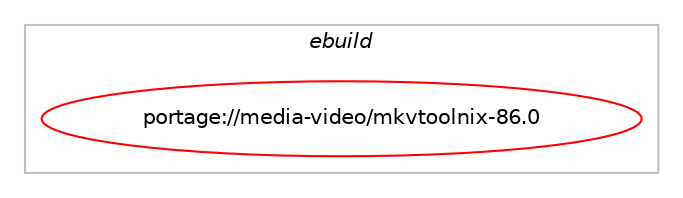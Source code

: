 digraph prolog {

# *************
# Graph options
# *************

newrank=true;
concentrate=true;
compound=true;
graph [rankdir=LR,fontname=Helvetica,fontsize=10,ranksep=1.5];#, ranksep=2.5, nodesep=0.2];
edge  [arrowhead=vee];
node  [fontname=Helvetica,fontsize=10];

# **********
# The ebuild
# **********

subgraph cluster_leftcol {
color=gray;
label=<<i>ebuild</i>>;
id [label="portage://media-video/mkvtoolnix-86.0", color=red, width=4, href="../media-video/mkvtoolnix-86.0.svg"];
}

# ****************
# The dependencies
# ****************

subgraph cluster_midcol {
color=gray;
label=<<i>dependencies</i>>;
subgraph cluster_compile {
fillcolor="#eeeeee";
style=filled;
label=<<i>compile</i>>;
# *** BEGIN UNKNOWN DEPENDENCY TYPE (TODO) ***
# id -> equal(use_conditional_group(positive,dvd,portage://media-video/mkvtoolnix-86.0,[package_dependency(portage://media-video/mkvtoolnix-86.0,install,no,media-libs,libdvdread,none,[,,],any_same_slot,[])]))
# *** END UNKNOWN DEPENDENCY TYPE (TODO) ***

# *** BEGIN UNKNOWN DEPENDENCY TYPE (TODO) ***
# id -> equal(use_conditional_group(positive,gui,portage://media-video/mkvtoolnix-86.0,[package_dependency(portage://media-video/mkvtoolnix-86.0,install,no,app-text,cmark,none,[,,],[slot(0),equal],[]),package_dependency(portage://media-video/mkvtoolnix-86.0,install,no,dev-qt,qtbase,greaterequal,[6.2,,,6.2],[slot(6)],[use(enable(concurrent),none),use(enable(gui),none),use(enable(network),none),use(enable(widgets),none)]),package_dependency(portage://media-video/mkvtoolnix-86.0,install,no,dev-qt,qtmultimedia,greaterequal,[6.2,,,6.2],[slot(6)],[]),package_dependency(portage://media-video/mkvtoolnix-86.0,install,no,dev-qt,qtsvg,greaterequal,[6.2,,,6.2],[slot(6)],[]),package_dependency(portage://media-video/mkvtoolnix-86.0,install,no,media-libs,libglvnd,none,[,,],[],[])]))
# *** END UNKNOWN DEPENDENCY TYPE (TODO) ***

# *** BEGIN UNKNOWN DEPENDENCY TYPE (TODO) ***
# id -> equal(use_conditional_group(positive,test,portage://media-video/mkvtoolnix-86.0,[package_dependency(portage://media-video/mkvtoolnix-86.0,install,no,dev-cpp,gtest,none,[,,],[],[])]))
# *** END UNKNOWN DEPENDENCY TYPE (TODO) ***

# *** BEGIN UNKNOWN DEPENDENCY TYPE (TODO) ***
# id -> equal(package_dependency(portage://media-video/mkvtoolnix-86.0,install,no,dev-cpp,nlohmann_json,greaterequal,[3.9.1,,,3.9.1],[],[]))
# *** END UNKNOWN DEPENDENCY TYPE (TODO) ***

# *** BEGIN UNKNOWN DEPENDENCY TYPE (TODO) ***
# id -> equal(package_dependency(portage://media-video/mkvtoolnix-86.0,install,no,dev-libs,boost,none,[,,],any_same_slot,[]))
# *** END UNKNOWN DEPENDENCY TYPE (TODO) ***

# *** BEGIN UNKNOWN DEPENDENCY TYPE (TODO) ***
# id -> equal(package_dependency(portage://media-video/mkvtoolnix-86.0,install,no,dev-libs,gmp,none,[,,],any_same_slot,[]))
# *** END UNKNOWN DEPENDENCY TYPE (TODO) ***

# *** BEGIN UNKNOWN DEPENDENCY TYPE (TODO) ***
# id -> equal(package_dependency(portage://media-video/mkvtoolnix-86.0,install,no,dev-libs,libebml,greaterequal,[1.4.5,,,1.4.5],any_same_slot,[]))
# *** END UNKNOWN DEPENDENCY TYPE (TODO) ***

# *** BEGIN UNKNOWN DEPENDENCY TYPE (TODO) ***
# id -> equal(package_dependency(portage://media-video/mkvtoolnix-86.0,install,no,dev-libs,libfmt,greaterequal,[8.0.1,,,8.0.1],any_same_slot,[]))
# *** END UNKNOWN DEPENDENCY TYPE (TODO) ***

# *** BEGIN UNKNOWN DEPENDENCY TYPE (TODO) ***
# id -> equal(package_dependency(portage://media-video/mkvtoolnix-86.0,install,no,dev-libs,pugixml,greaterequal,[1.11,,,1.11],[],[]))
# *** END UNKNOWN DEPENDENCY TYPE (TODO) ***

# *** BEGIN UNKNOWN DEPENDENCY TYPE (TODO) ***
# id -> equal(package_dependency(portage://media-video/mkvtoolnix-86.0,install,no,dev-libs,utfcpp,greaterequal,[3.1.2,,,3.1.2],[],[]))
# *** END UNKNOWN DEPENDENCY TYPE (TODO) ***

# *** BEGIN UNKNOWN DEPENDENCY TYPE (TODO) ***
# id -> equal(package_dependency(portage://media-video/mkvtoolnix-86.0,install,no,dev-qt,qtbase,greaterequal,[6.2,,,6.2],[slot(6)],[use(enable(dbus),none)]))
# *** END UNKNOWN DEPENDENCY TYPE (TODO) ***

# *** BEGIN UNKNOWN DEPENDENCY TYPE (TODO) ***
# id -> equal(package_dependency(portage://media-video/mkvtoolnix-86.0,install,no,media-libs,flac,none,[,,],any_same_slot,[]))
# *** END UNKNOWN DEPENDENCY TYPE (TODO) ***

# *** BEGIN UNKNOWN DEPENDENCY TYPE (TODO) ***
# id -> equal(package_dependency(portage://media-video/mkvtoolnix-86.0,install,no,media-libs,libmatroska,greaterequal,[1.7.1,,,1.7.1],any_same_slot,[]))
# *** END UNKNOWN DEPENDENCY TYPE (TODO) ***

# *** BEGIN UNKNOWN DEPENDENCY TYPE (TODO) ***
# id -> equal(package_dependency(portage://media-video/mkvtoolnix-86.0,install,no,media-libs,libogg,none,[,,],[],[]))
# *** END UNKNOWN DEPENDENCY TYPE (TODO) ***

# *** BEGIN UNKNOWN DEPENDENCY TYPE (TODO) ***
# id -> equal(package_dependency(portage://media-video/mkvtoolnix-86.0,install,no,media-libs,libvorbis,none,[,,],[],[]))
# *** END UNKNOWN DEPENDENCY TYPE (TODO) ***

# *** BEGIN UNKNOWN DEPENDENCY TYPE (TODO) ***
# id -> equal(package_dependency(portage://media-video/mkvtoolnix-86.0,install,no,sys-libs,zlib,none,[,,],[],[]))
# *** END UNKNOWN DEPENDENCY TYPE (TODO) ***

}
subgraph cluster_compileandrun {
fillcolor="#eeeeee";
style=filled;
label=<<i>compile and run</i>>;
}
subgraph cluster_run {
fillcolor="#eeeeee";
style=filled;
label=<<i>run</i>>;
# *** BEGIN UNKNOWN DEPENDENCY TYPE (TODO) ***
# id -> equal(use_conditional_group(positive,dvd,portage://media-video/mkvtoolnix-86.0,[package_dependency(portage://media-video/mkvtoolnix-86.0,run,no,media-libs,libdvdread,none,[,,],any_same_slot,[])]))
# *** END UNKNOWN DEPENDENCY TYPE (TODO) ***

# *** BEGIN UNKNOWN DEPENDENCY TYPE (TODO) ***
# id -> equal(use_conditional_group(positive,gui,portage://media-video/mkvtoolnix-86.0,[package_dependency(portage://media-video/mkvtoolnix-86.0,run,no,app-text,cmark,none,[,,],[slot(0),equal],[]),package_dependency(portage://media-video/mkvtoolnix-86.0,run,no,dev-qt,qtbase,greaterequal,[6.2,,,6.2],[slot(6)],[use(enable(concurrent),none),use(enable(gui),none),use(enable(network),none),use(enable(widgets),none)]),package_dependency(portage://media-video/mkvtoolnix-86.0,run,no,dev-qt,qtmultimedia,greaterequal,[6.2,,,6.2],[slot(6)],[]),package_dependency(portage://media-video/mkvtoolnix-86.0,run,no,dev-qt,qtsvg,greaterequal,[6.2,,,6.2],[slot(6)],[]),package_dependency(portage://media-video/mkvtoolnix-86.0,run,no,media-libs,libglvnd,none,[,,],[],[])]))
# *** END UNKNOWN DEPENDENCY TYPE (TODO) ***

# *** BEGIN UNKNOWN DEPENDENCY TYPE (TODO) ***
# id -> equal(package_dependency(portage://media-video/mkvtoolnix-86.0,run,no,dev-libs,boost,none,[,,],any_same_slot,[]))
# *** END UNKNOWN DEPENDENCY TYPE (TODO) ***

# *** BEGIN UNKNOWN DEPENDENCY TYPE (TODO) ***
# id -> equal(package_dependency(portage://media-video/mkvtoolnix-86.0,run,no,dev-libs,gmp,none,[,,],any_same_slot,[]))
# *** END UNKNOWN DEPENDENCY TYPE (TODO) ***

# *** BEGIN UNKNOWN DEPENDENCY TYPE (TODO) ***
# id -> equal(package_dependency(portage://media-video/mkvtoolnix-86.0,run,no,dev-libs,libebml,greaterequal,[1.4.5,,,1.4.5],any_same_slot,[]))
# *** END UNKNOWN DEPENDENCY TYPE (TODO) ***

# *** BEGIN UNKNOWN DEPENDENCY TYPE (TODO) ***
# id -> equal(package_dependency(portage://media-video/mkvtoolnix-86.0,run,no,dev-libs,libfmt,greaterequal,[8.0.1,,,8.0.1],any_same_slot,[]))
# *** END UNKNOWN DEPENDENCY TYPE (TODO) ***

# *** BEGIN UNKNOWN DEPENDENCY TYPE (TODO) ***
# id -> equal(package_dependency(portage://media-video/mkvtoolnix-86.0,run,no,dev-libs,pugixml,greaterequal,[1.11,,,1.11],[],[]))
# *** END UNKNOWN DEPENDENCY TYPE (TODO) ***

# *** BEGIN UNKNOWN DEPENDENCY TYPE (TODO) ***
# id -> equal(package_dependency(portage://media-video/mkvtoolnix-86.0,run,no,dev-qt,qtbase,greaterequal,[6.2,,,6.2],[slot(6)],[use(enable(dbus),none)]))
# *** END UNKNOWN DEPENDENCY TYPE (TODO) ***

# *** BEGIN UNKNOWN DEPENDENCY TYPE (TODO) ***
# id -> equal(package_dependency(portage://media-video/mkvtoolnix-86.0,run,no,media-libs,flac,none,[,,],any_same_slot,[]))
# *** END UNKNOWN DEPENDENCY TYPE (TODO) ***

# *** BEGIN UNKNOWN DEPENDENCY TYPE (TODO) ***
# id -> equal(package_dependency(portage://media-video/mkvtoolnix-86.0,run,no,media-libs,libmatroska,greaterequal,[1.7.1,,,1.7.1],any_same_slot,[]))
# *** END UNKNOWN DEPENDENCY TYPE (TODO) ***

# *** BEGIN UNKNOWN DEPENDENCY TYPE (TODO) ***
# id -> equal(package_dependency(portage://media-video/mkvtoolnix-86.0,run,no,media-libs,libogg,none,[,,],[],[]))
# *** END UNKNOWN DEPENDENCY TYPE (TODO) ***

# *** BEGIN UNKNOWN DEPENDENCY TYPE (TODO) ***
# id -> equal(package_dependency(portage://media-video/mkvtoolnix-86.0,run,no,media-libs,libvorbis,none,[,,],[],[]))
# *** END UNKNOWN DEPENDENCY TYPE (TODO) ***

# *** BEGIN UNKNOWN DEPENDENCY TYPE (TODO) ***
# id -> equal(package_dependency(portage://media-video/mkvtoolnix-86.0,run,no,sys-libs,zlib,none,[,,],[],[]))
# *** END UNKNOWN DEPENDENCY TYPE (TODO) ***

}
}

# **************
# The candidates
# **************

subgraph cluster_choices {
rank=same;
color=gray;
label=<<i>candidates</i>>;

}

}
